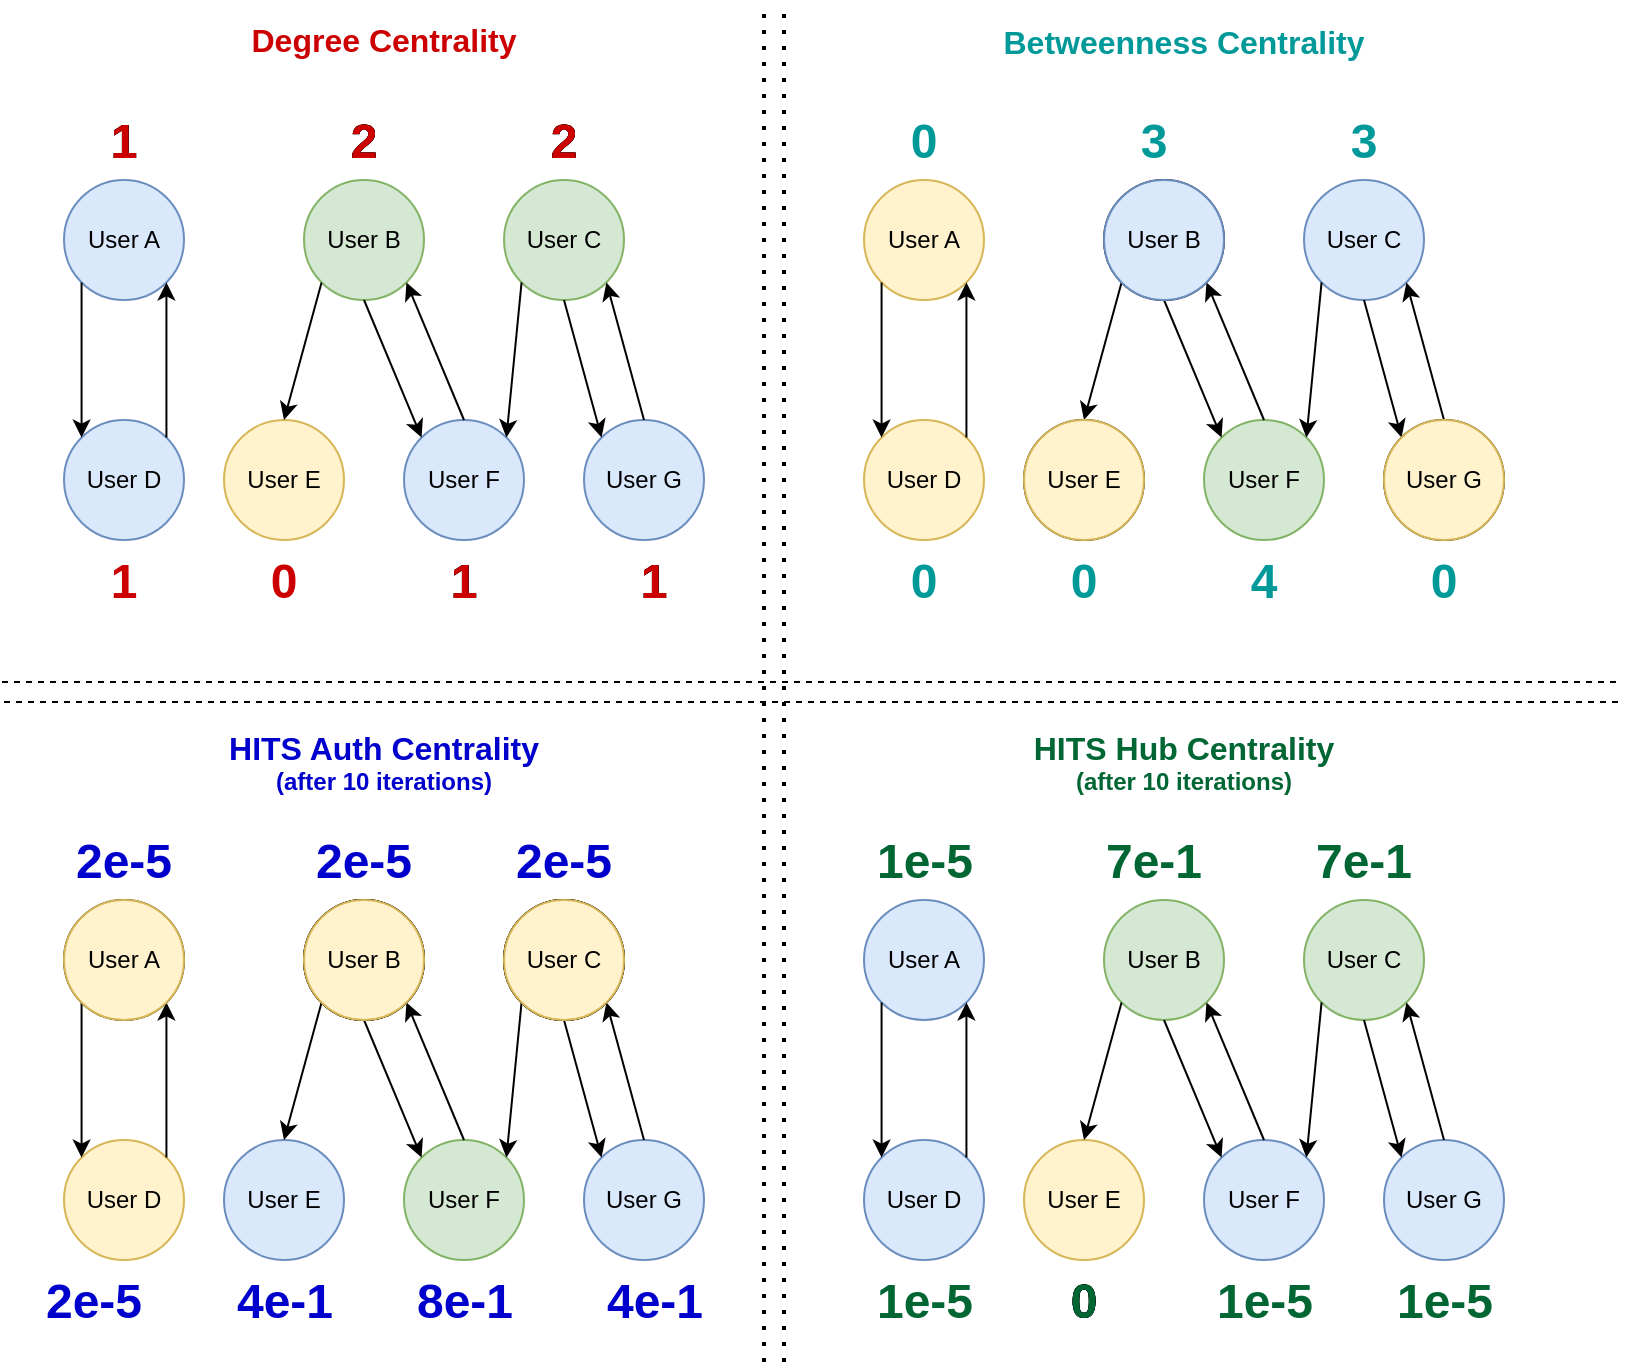 <mxfile version="14.8.0" type="device"><diagram id="LNhCiAGq2ppyhqb8WuKf" name="Page-1"><mxGraphModel dx="1422" dy="914" grid="1" gridSize="10" guides="1" tooltips="1" connect="1" arrows="1" fold="1" page="1" pageScale="1" pageWidth="827" pageHeight="1169" math="0" shadow="0"><root><mxCell id="0"/><mxCell id="1" parent="0"/><mxCell id="oBkDzUfSmGFX0_9aZEqs-2" value="User A" style="ellipse;whiteSpace=wrap;html=1;aspect=fixed;fillColor=#dae8fc;strokeColor=#6c8ebf;" vertex="1" parent="1"><mxGeometry x="40" y="99" width="60" height="60" as="geometry"/></mxCell><mxCell id="oBkDzUfSmGFX0_9aZEqs-4" value="User D" style="ellipse;whiteSpace=wrap;html=1;aspect=fixed;fillColor=#dae8fc;strokeColor=#6c8ebf;" vertex="1" parent="1"><mxGeometry x="40" y="219" width="60" height="60" as="geometry"/></mxCell><mxCell id="oBkDzUfSmGFX0_9aZEqs-6" value="User B" style="ellipse;whiteSpace=wrap;html=1;aspect=fixed;fillColor=#d5e8d4;strokeColor=#82b366;" vertex="1" parent="1"><mxGeometry x="160" y="99" width="60" height="60" as="geometry"/></mxCell><mxCell id="oBkDzUfSmGFX0_9aZEqs-7" value="User C" style="ellipse;whiteSpace=wrap;html=1;aspect=fixed;fillColor=#d5e8d4;strokeColor=#82b366;" vertex="1" parent="1"><mxGeometry x="260" y="99" width="60" height="60" as="geometry"/></mxCell><mxCell id="oBkDzUfSmGFX0_9aZEqs-8" value="User E" style="ellipse;whiteSpace=wrap;html=1;aspect=fixed;fillColor=#fff2cc;strokeColor=#d6b656;" vertex="1" parent="1"><mxGeometry x="120" y="219" width="60" height="60" as="geometry"/></mxCell><mxCell id="oBkDzUfSmGFX0_9aZEqs-9" value="User F" style="ellipse;whiteSpace=wrap;html=1;aspect=fixed;fillColor=#dae8fc;strokeColor=#6c8ebf;" vertex="1" parent="1"><mxGeometry x="210" y="219" width="60" height="60" as="geometry"/></mxCell><mxCell id="oBkDzUfSmGFX0_9aZEqs-10" value="User G" style="ellipse;whiteSpace=wrap;html=1;aspect=fixed;fillColor=#dae8fc;strokeColor=#6c8ebf;" vertex="1" parent="1"><mxGeometry x="300" y="219" width="60" height="60" as="geometry"/></mxCell><mxCell id="oBkDzUfSmGFX0_9aZEqs-11" value="" style="endArrow=classic;html=1;exitX=0;exitY=1;exitDx=0;exitDy=0;entryX=0;entryY=0;entryDx=0;entryDy=0;" edge="1" parent="1" source="oBkDzUfSmGFX0_9aZEqs-2" target="oBkDzUfSmGFX0_9aZEqs-4"><mxGeometry width="50" height="50" relative="1" as="geometry"><mxPoint x="390" y="549" as="sourcePoint"/><mxPoint x="440" y="499" as="targetPoint"/></mxGeometry></mxCell><mxCell id="oBkDzUfSmGFX0_9aZEqs-12" value="" style="endArrow=classic;html=1;exitX=1;exitY=0;exitDx=0;exitDy=0;entryX=1;entryY=1;entryDx=0;entryDy=0;" edge="1" parent="1" source="oBkDzUfSmGFX0_9aZEqs-4" target="oBkDzUfSmGFX0_9aZEqs-2"><mxGeometry width="50" height="50" relative="1" as="geometry"><mxPoint x="390" y="549" as="sourcePoint"/><mxPoint x="440" y="499" as="targetPoint"/></mxGeometry></mxCell><mxCell id="oBkDzUfSmGFX0_9aZEqs-14" value="" style="endArrow=classic;html=1;exitX=0;exitY=1;exitDx=0;exitDy=0;entryX=0.5;entryY=0;entryDx=0;entryDy=0;" edge="1" parent="1" source="oBkDzUfSmGFX0_9aZEqs-6" target="oBkDzUfSmGFX0_9aZEqs-8"><mxGeometry width="50" height="50" relative="1" as="geometry"><mxPoint x="390" y="549" as="sourcePoint"/><mxPoint x="440" y="499" as="targetPoint"/></mxGeometry></mxCell><mxCell id="oBkDzUfSmGFX0_9aZEqs-18" value="" style="endArrow=classic;html=1;exitX=0.5;exitY=1;exitDx=0;exitDy=0;entryX=0;entryY=0;entryDx=0;entryDy=0;" edge="1" parent="1" source="oBkDzUfSmGFX0_9aZEqs-6" target="oBkDzUfSmGFX0_9aZEqs-9"><mxGeometry width="50" height="50" relative="1" as="geometry"><mxPoint x="228.787" y="170.213" as="sourcePoint"/><mxPoint x="200" y="239" as="targetPoint"/></mxGeometry></mxCell><mxCell id="oBkDzUfSmGFX0_9aZEqs-20" value="" style="endArrow=classic;html=1;exitX=0.5;exitY=0;exitDx=0;exitDy=0;entryX=1;entryY=1;entryDx=0;entryDy=0;" edge="1" parent="1" source="oBkDzUfSmGFX0_9aZEqs-9" target="oBkDzUfSmGFX0_9aZEqs-6"><mxGeometry width="50" height="50" relative="1" as="geometry"><mxPoint x="240" y="199" as="sourcePoint"/><mxPoint x="270" y="179" as="targetPoint"/></mxGeometry></mxCell><mxCell id="oBkDzUfSmGFX0_9aZEqs-21" value="" style="endArrow=classic;html=1;exitX=0.5;exitY=1;exitDx=0;exitDy=0;entryX=0;entryY=0;entryDx=0;entryDy=0;" edge="1" parent="1" source="oBkDzUfSmGFX0_9aZEqs-7" target="oBkDzUfSmGFX0_9aZEqs-10"><mxGeometry width="50" height="50" relative="1" as="geometry"><mxPoint x="250" y="169" as="sourcePoint"/><mxPoint x="390" y="219" as="targetPoint"/></mxGeometry></mxCell><mxCell id="oBkDzUfSmGFX0_9aZEqs-22" value="" style="endArrow=classic;html=1;exitX=0.5;exitY=0;exitDx=0;exitDy=0;entryX=1;entryY=1;entryDx=0;entryDy=0;" edge="1" parent="1" source="oBkDzUfSmGFX0_9aZEqs-10" target="oBkDzUfSmGFX0_9aZEqs-7"><mxGeometry width="50" height="50" relative="1" as="geometry"><mxPoint x="300" y="229" as="sourcePoint"/><mxPoint x="271.213" y="160.213" as="targetPoint"/></mxGeometry></mxCell><mxCell id="oBkDzUfSmGFX0_9aZEqs-23" value="" style="endArrow=classic;html=1;exitX=0;exitY=1;exitDx=0;exitDy=0;entryX=1;entryY=0;entryDx=0;entryDy=0;" edge="1" parent="1" source="oBkDzUfSmGFX0_9aZEqs-7" target="oBkDzUfSmGFX0_9aZEqs-9"><mxGeometry width="50" height="50" relative="1" as="geometry"><mxPoint x="228.787" y="160.213" as="sourcePoint"/><mxPoint x="190" y="229" as="targetPoint"/></mxGeometry></mxCell><mxCell id="oBkDzUfSmGFX0_9aZEqs-24" value="User A" style="ellipse;whiteSpace=wrap;html=1;aspect=fixed;fillColor=#fff2cc;strokeColor=#d6b656;" vertex="1" parent="1"><mxGeometry x="440" y="99" width="60" height="60" as="geometry"/></mxCell><mxCell id="oBkDzUfSmGFX0_9aZEqs-25" value="User D" style="ellipse;whiteSpace=wrap;html=1;aspect=fixed;fillColor=#fff2cc;strokeColor=#d6b656;" vertex="1" parent="1"><mxGeometry x="440" y="219" width="60" height="60" as="geometry"/></mxCell><mxCell id="oBkDzUfSmGFX0_9aZEqs-26" value="User B" style="ellipse;whiteSpace=wrap;html=1;aspect=fixed;" vertex="1" parent="1"><mxGeometry x="560" y="99" width="60" height="60" as="geometry"/></mxCell><mxCell id="oBkDzUfSmGFX0_9aZEqs-27" value="User C" style="ellipse;whiteSpace=wrap;html=1;aspect=fixed;fillColor=#dae8fc;strokeColor=#6c8ebf;" vertex="1" parent="1"><mxGeometry x="660" y="99" width="60" height="60" as="geometry"/></mxCell><mxCell id="oBkDzUfSmGFX0_9aZEqs-28" value="User E" style="ellipse;whiteSpace=wrap;html=1;aspect=fixed;" vertex="1" parent="1"><mxGeometry x="520" y="219" width="60" height="60" as="geometry"/></mxCell><mxCell id="oBkDzUfSmGFX0_9aZEqs-29" value="User F" style="ellipse;whiteSpace=wrap;html=1;aspect=fixed;fillColor=#d5e8d4;strokeColor=#82b366;" vertex="1" parent="1"><mxGeometry x="610" y="219" width="60" height="60" as="geometry"/></mxCell><mxCell id="oBkDzUfSmGFX0_9aZEqs-30" value="User G" style="ellipse;whiteSpace=wrap;html=1;aspect=fixed;" vertex="1" parent="1"><mxGeometry x="700" y="219" width="60" height="60" as="geometry"/></mxCell><mxCell id="oBkDzUfSmGFX0_9aZEqs-31" value="" style="endArrow=classic;html=1;exitX=0;exitY=1;exitDx=0;exitDy=0;entryX=0;entryY=0;entryDx=0;entryDy=0;" edge="1" parent="1" source="oBkDzUfSmGFX0_9aZEqs-24" target="oBkDzUfSmGFX0_9aZEqs-25"><mxGeometry width="50" height="50" relative="1" as="geometry"><mxPoint x="790" y="549" as="sourcePoint"/><mxPoint x="840" y="499" as="targetPoint"/></mxGeometry></mxCell><mxCell id="oBkDzUfSmGFX0_9aZEqs-32" value="" style="endArrow=classic;html=1;exitX=1;exitY=0;exitDx=0;exitDy=0;entryX=1;entryY=1;entryDx=0;entryDy=0;" edge="1" parent="1" source="oBkDzUfSmGFX0_9aZEqs-25" target="oBkDzUfSmGFX0_9aZEqs-24"><mxGeometry width="50" height="50" relative="1" as="geometry"><mxPoint x="790" y="549" as="sourcePoint"/><mxPoint x="840" y="499" as="targetPoint"/></mxGeometry></mxCell><mxCell id="oBkDzUfSmGFX0_9aZEqs-33" value="" style="endArrow=classic;html=1;exitX=0;exitY=1;exitDx=0;exitDy=0;entryX=0.5;entryY=0;entryDx=0;entryDy=0;" edge="1" parent="1" source="oBkDzUfSmGFX0_9aZEqs-26" target="oBkDzUfSmGFX0_9aZEqs-28"><mxGeometry width="50" height="50" relative="1" as="geometry"><mxPoint x="790" y="549" as="sourcePoint"/><mxPoint x="840" y="499" as="targetPoint"/></mxGeometry></mxCell><mxCell id="oBkDzUfSmGFX0_9aZEqs-34" value="" style="endArrow=classic;html=1;exitX=0.5;exitY=1;exitDx=0;exitDy=0;entryX=0;entryY=0;entryDx=0;entryDy=0;" edge="1" parent="1" source="oBkDzUfSmGFX0_9aZEqs-26" target="oBkDzUfSmGFX0_9aZEqs-29"><mxGeometry width="50" height="50" relative="1" as="geometry"><mxPoint x="628.787" y="170.213" as="sourcePoint"/><mxPoint x="600" y="239" as="targetPoint"/></mxGeometry></mxCell><mxCell id="oBkDzUfSmGFX0_9aZEqs-35" value="" style="endArrow=classic;html=1;exitX=0.5;exitY=0;exitDx=0;exitDy=0;entryX=1;entryY=1;entryDx=0;entryDy=0;" edge="1" parent="1" source="oBkDzUfSmGFX0_9aZEqs-29" target="oBkDzUfSmGFX0_9aZEqs-26"><mxGeometry width="50" height="50" relative="1" as="geometry"><mxPoint x="640" y="199" as="sourcePoint"/><mxPoint x="670" y="179" as="targetPoint"/></mxGeometry></mxCell><mxCell id="oBkDzUfSmGFX0_9aZEqs-36" value="" style="endArrow=classic;html=1;exitX=0.5;exitY=1;exitDx=0;exitDy=0;entryX=0;entryY=0;entryDx=0;entryDy=0;" edge="1" parent="1" source="oBkDzUfSmGFX0_9aZEqs-27" target="oBkDzUfSmGFX0_9aZEqs-30"><mxGeometry width="50" height="50" relative="1" as="geometry"><mxPoint x="650" y="169" as="sourcePoint"/><mxPoint x="790" y="219" as="targetPoint"/></mxGeometry></mxCell><mxCell id="oBkDzUfSmGFX0_9aZEqs-37" value="" style="endArrow=classic;html=1;exitX=0.5;exitY=0;exitDx=0;exitDy=0;entryX=1;entryY=1;entryDx=0;entryDy=0;" edge="1" parent="1" source="oBkDzUfSmGFX0_9aZEqs-30" target="oBkDzUfSmGFX0_9aZEqs-27"><mxGeometry width="50" height="50" relative="1" as="geometry"><mxPoint x="700" y="229" as="sourcePoint"/><mxPoint x="671.213" y="160.213" as="targetPoint"/></mxGeometry></mxCell><mxCell id="oBkDzUfSmGFX0_9aZEqs-38" value="" style="endArrow=classic;html=1;exitX=0;exitY=1;exitDx=0;exitDy=0;entryX=1;entryY=0;entryDx=0;entryDy=0;" edge="1" parent="1" source="oBkDzUfSmGFX0_9aZEqs-27" target="oBkDzUfSmGFX0_9aZEqs-29"><mxGeometry width="50" height="50" relative="1" as="geometry"><mxPoint x="628.787" y="160.213" as="sourcePoint"/><mxPoint x="590" y="229" as="targetPoint"/></mxGeometry></mxCell><mxCell id="oBkDzUfSmGFX0_9aZEqs-39" value="User A" style="ellipse;whiteSpace=wrap;html=1;aspect=fixed;" vertex="1" parent="1"><mxGeometry x="40" y="459" width="60" height="60" as="geometry"/></mxCell><mxCell id="oBkDzUfSmGFX0_9aZEqs-40" value="User D" style="ellipse;whiteSpace=wrap;html=1;aspect=fixed;fillColor=#fff2cc;strokeColor=#d6b656;" vertex="1" parent="1"><mxGeometry x="40" y="579" width="60" height="60" as="geometry"/></mxCell><mxCell id="oBkDzUfSmGFX0_9aZEqs-41" value="User B" style="ellipse;whiteSpace=wrap;html=1;aspect=fixed;" vertex="1" parent="1"><mxGeometry x="160" y="459" width="60" height="60" as="geometry"/></mxCell><mxCell id="oBkDzUfSmGFX0_9aZEqs-42" value="User C" style="ellipse;whiteSpace=wrap;html=1;aspect=fixed;" vertex="1" parent="1"><mxGeometry x="260" y="459" width="60" height="60" as="geometry"/></mxCell><mxCell id="oBkDzUfSmGFX0_9aZEqs-43" value="User E" style="ellipse;whiteSpace=wrap;html=1;aspect=fixed;fillColor=#dae8fc;strokeColor=#6c8ebf;" vertex="1" parent="1"><mxGeometry x="120" y="579" width="60" height="60" as="geometry"/></mxCell><mxCell id="oBkDzUfSmGFX0_9aZEqs-44" value="User F" style="ellipse;whiteSpace=wrap;html=1;aspect=fixed;fillColor=#d5e8d4;strokeColor=#82b366;" vertex="1" parent="1"><mxGeometry x="210" y="579" width="60" height="60" as="geometry"/></mxCell><mxCell id="oBkDzUfSmGFX0_9aZEqs-45" value="User G" style="ellipse;whiteSpace=wrap;html=1;aspect=fixed;fillColor=#dae8fc;strokeColor=#6c8ebf;" vertex="1" parent="1"><mxGeometry x="300" y="579" width="60" height="60" as="geometry"/></mxCell><mxCell id="oBkDzUfSmGFX0_9aZEqs-46" value="" style="endArrow=classic;html=1;exitX=0;exitY=1;exitDx=0;exitDy=0;entryX=0;entryY=0;entryDx=0;entryDy=0;" edge="1" parent="1" source="oBkDzUfSmGFX0_9aZEqs-39" target="oBkDzUfSmGFX0_9aZEqs-40"><mxGeometry width="50" height="50" relative="1" as="geometry"><mxPoint x="390" y="909" as="sourcePoint"/><mxPoint x="440" y="859" as="targetPoint"/></mxGeometry></mxCell><mxCell id="oBkDzUfSmGFX0_9aZEqs-47" value="" style="endArrow=classic;html=1;exitX=1;exitY=0;exitDx=0;exitDy=0;entryX=1;entryY=1;entryDx=0;entryDy=0;" edge="1" parent="1" source="oBkDzUfSmGFX0_9aZEqs-40" target="oBkDzUfSmGFX0_9aZEqs-39"><mxGeometry width="50" height="50" relative="1" as="geometry"><mxPoint x="390" y="909" as="sourcePoint"/><mxPoint x="440" y="859" as="targetPoint"/></mxGeometry></mxCell><mxCell id="oBkDzUfSmGFX0_9aZEqs-48" value="" style="endArrow=classic;html=1;exitX=0;exitY=1;exitDx=0;exitDy=0;entryX=0.5;entryY=0;entryDx=0;entryDy=0;" edge="1" parent="1" source="oBkDzUfSmGFX0_9aZEqs-41" target="oBkDzUfSmGFX0_9aZEqs-43"><mxGeometry width="50" height="50" relative="1" as="geometry"><mxPoint x="390" y="909" as="sourcePoint"/><mxPoint x="440" y="859" as="targetPoint"/></mxGeometry></mxCell><mxCell id="oBkDzUfSmGFX0_9aZEqs-49" value="" style="endArrow=classic;html=1;exitX=0.5;exitY=1;exitDx=0;exitDy=0;entryX=0;entryY=0;entryDx=0;entryDy=0;" edge="1" parent="1" source="oBkDzUfSmGFX0_9aZEqs-41" target="oBkDzUfSmGFX0_9aZEqs-44"><mxGeometry width="50" height="50" relative="1" as="geometry"><mxPoint x="228.787" y="530.213" as="sourcePoint"/><mxPoint x="200" y="599" as="targetPoint"/></mxGeometry></mxCell><mxCell id="oBkDzUfSmGFX0_9aZEqs-50" value="" style="endArrow=classic;html=1;exitX=0.5;exitY=0;exitDx=0;exitDy=0;entryX=1;entryY=1;entryDx=0;entryDy=0;" edge="1" parent="1" source="oBkDzUfSmGFX0_9aZEqs-44" target="oBkDzUfSmGFX0_9aZEqs-41"><mxGeometry width="50" height="50" relative="1" as="geometry"><mxPoint x="240" y="559" as="sourcePoint"/><mxPoint x="270" y="539" as="targetPoint"/></mxGeometry></mxCell><mxCell id="oBkDzUfSmGFX0_9aZEqs-51" value="" style="endArrow=classic;html=1;exitX=0.5;exitY=1;exitDx=0;exitDy=0;entryX=0;entryY=0;entryDx=0;entryDy=0;" edge="1" parent="1" source="oBkDzUfSmGFX0_9aZEqs-42" target="oBkDzUfSmGFX0_9aZEqs-45"><mxGeometry width="50" height="50" relative="1" as="geometry"><mxPoint x="250" y="529" as="sourcePoint"/><mxPoint x="390" y="579" as="targetPoint"/></mxGeometry></mxCell><mxCell id="oBkDzUfSmGFX0_9aZEqs-52" value="" style="endArrow=classic;html=1;exitX=0.5;exitY=0;exitDx=0;exitDy=0;entryX=1;entryY=1;entryDx=0;entryDy=0;" edge="1" parent="1" source="oBkDzUfSmGFX0_9aZEqs-45" target="oBkDzUfSmGFX0_9aZEqs-42"><mxGeometry width="50" height="50" relative="1" as="geometry"><mxPoint x="300" y="589" as="sourcePoint"/><mxPoint x="271.213" y="520.213" as="targetPoint"/></mxGeometry></mxCell><mxCell id="oBkDzUfSmGFX0_9aZEqs-53" value="" style="endArrow=classic;html=1;exitX=0;exitY=1;exitDx=0;exitDy=0;entryX=1;entryY=0;entryDx=0;entryDy=0;" edge="1" parent="1" source="oBkDzUfSmGFX0_9aZEqs-42" target="oBkDzUfSmGFX0_9aZEqs-44"><mxGeometry width="50" height="50" relative="1" as="geometry"><mxPoint x="228.787" y="520.213" as="sourcePoint"/><mxPoint x="190" y="589" as="targetPoint"/></mxGeometry></mxCell><mxCell id="oBkDzUfSmGFX0_9aZEqs-54" value="User A" style="ellipse;whiteSpace=wrap;html=1;aspect=fixed;fillColor=#dae8fc;strokeColor=#6c8ebf;" vertex="1" parent="1"><mxGeometry x="440" y="459" width="60" height="60" as="geometry"/></mxCell><mxCell id="oBkDzUfSmGFX0_9aZEqs-55" value="User D" style="ellipse;whiteSpace=wrap;html=1;aspect=fixed;fillColor=#dae8fc;strokeColor=#6c8ebf;" vertex="1" parent="1"><mxGeometry x="440" y="579" width="60" height="60" as="geometry"/></mxCell><mxCell id="oBkDzUfSmGFX0_9aZEqs-56" value="User B" style="ellipse;whiteSpace=wrap;html=1;aspect=fixed;fillColor=#d5e8d4;strokeColor=#82b366;" vertex="1" parent="1"><mxGeometry x="560" y="459" width="60" height="60" as="geometry"/></mxCell><mxCell id="oBkDzUfSmGFX0_9aZEqs-57" value="User C" style="ellipse;whiteSpace=wrap;html=1;aspect=fixed;fillColor=#d5e8d4;strokeColor=#82b366;" vertex="1" parent="1"><mxGeometry x="660" y="459" width="60" height="60" as="geometry"/></mxCell><mxCell id="oBkDzUfSmGFX0_9aZEqs-58" value="User E" style="ellipse;whiteSpace=wrap;html=1;aspect=fixed;fillColor=#fff2cc;strokeColor=#d6b656;" vertex="1" parent="1"><mxGeometry x="520" y="579" width="60" height="60" as="geometry"/></mxCell><mxCell id="oBkDzUfSmGFX0_9aZEqs-59" value="User F" style="ellipse;whiteSpace=wrap;html=1;aspect=fixed;fillColor=#dae8fc;strokeColor=#6c8ebf;" vertex="1" parent="1"><mxGeometry x="610" y="579" width="60" height="60" as="geometry"/></mxCell><mxCell id="oBkDzUfSmGFX0_9aZEqs-60" value="User G" style="ellipse;whiteSpace=wrap;html=1;aspect=fixed;fillColor=#dae8fc;strokeColor=#6c8ebf;" vertex="1" parent="1"><mxGeometry x="700" y="579" width="60" height="60" as="geometry"/></mxCell><mxCell id="oBkDzUfSmGFX0_9aZEqs-61" value="" style="endArrow=classic;html=1;exitX=0;exitY=1;exitDx=0;exitDy=0;entryX=0;entryY=0;entryDx=0;entryDy=0;" edge="1" parent="1" source="oBkDzUfSmGFX0_9aZEqs-54" target="oBkDzUfSmGFX0_9aZEqs-55"><mxGeometry width="50" height="50" relative="1" as="geometry"><mxPoint x="790" y="909" as="sourcePoint"/><mxPoint x="840" y="859" as="targetPoint"/></mxGeometry></mxCell><mxCell id="oBkDzUfSmGFX0_9aZEqs-62" value="" style="endArrow=classic;html=1;exitX=1;exitY=0;exitDx=0;exitDy=0;entryX=1;entryY=1;entryDx=0;entryDy=0;" edge="1" parent="1" source="oBkDzUfSmGFX0_9aZEqs-55" target="oBkDzUfSmGFX0_9aZEqs-54"><mxGeometry width="50" height="50" relative="1" as="geometry"><mxPoint x="790" y="909" as="sourcePoint"/><mxPoint x="840" y="859" as="targetPoint"/></mxGeometry></mxCell><mxCell id="oBkDzUfSmGFX0_9aZEqs-63" value="" style="endArrow=classic;html=1;exitX=0;exitY=1;exitDx=0;exitDy=0;entryX=0.5;entryY=0;entryDx=0;entryDy=0;" edge="1" parent="1" source="oBkDzUfSmGFX0_9aZEqs-56" target="oBkDzUfSmGFX0_9aZEqs-58"><mxGeometry width="50" height="50" relative="1" as="geometry"><mxPoint x="790" y="909" as="sourcePoint"/><mxPoint x="840" y="859" as="targetPoint"/></mxGeometry></mxCell><mxCell id="oBkDzUfSmGFX0_9aZEqs-64" value="" style="endArrow=classic;html=1;exitX=0.5;exitY=1;exitDx=0;exitDy=0;entryX=0;entryY=0;entryDx=0;entryDy=0;" edge="1" parent="1" source="oBkDzUfSmGFX0_9aZEqs-56" target="oBkDzUfSmGFX0_9aZEqs-59"><mxGeometry width="50" height="50" relative="1" as="geometry"><mxPoint x="628.787" y="530.213" as="sourcePoint"/><mxPoint x="600" y="599" as="targetPoint"/></mxGeometry></mxCell><mxCell id="oBkDzUfSmGFX0_9aZEqs-65" value="" style="endArrow=classic;html=1;exitX=0.5;exitY=0;exitDx=0;exitDy=0;entryX=1;entryY=1;entryDx=0;entryDy=0;" edge="1" parent="1" source="oBkDzUfSmGFX0_9aZEqs-59" target="oBkDzUfSmGFX0_9aZEqs-56"><mxGeometry width="50" height="50" relative="1" as="geometry"><mxPoint x="640" y="559" as="sourcePoint"/><mxPoint x="670" y="539" as="targetPoint"/></mxGeometry></mxCell><mxCell id="oBkDzUfSmGFX0_9aZEqs-66" value="" style="endArrow=classic;html=1;exitX=0.5;exitY=1;exitDx=0;exitDy=0;entryX=0;entryY=0;entryDx=0;entryDy=0;" edge="1" parent="1" source="oBkDzUfSmGFX0_9aZEqs-57" target="oBkDzUfSmGFX0_9aZEqs-60"><mxGeometry width="50" height="50" relative="1" as="geometry"><mxPoint x="650" y="529" as="sourcePoint"/><mxPoint x="790" y="579" as="targetPoint"/></mxGeometry></mxCell><mxCell id="oBkDzUfSmGFX0_9aZEqs-67" value="" style="endArrow=classic;html=1;exitX=0.5;exitY=0;exitDx=0;exitDy=0;entryX=1;entryY=1;entryDx=0;entryDy=0;" edge="1" parent="1" source="oBkDzUfSmGFX0_9aZEqs-60" target="oBkDzUfSmGFX0_9aZEqs-57"><mxGeometry width="50" height="50" relative="1" as="geometry"><mxPoint x="700" y="589" as="sourcePoint"/><mxPoint x="671.213" y="520.213" as="targetPoint"/></mxGeometry></mxCell><mxCell id="oBkDzUfSmGFX0_9aZEqs-68" value="" style="endArrow=classic;html=1;exitX=0;exitY=1;exitDx=0;exitDy=0;entryX=1;entryY=0;entryDx=0;entryDy=0;" edge="1" parent="1" source="oBkDzUfSmGFX0_9aZEqs-57" target="oBkDzUfSmGFX0_9aZEqs-59"><mxGeometry width="50" height="50" relative="1" as="geometry"><mxPoint x="628.787" y="520.213" as="sourcePoint"/><mxPoint x="590" y="589" as="targetPoint"/></mxGeometry></mxCell><mxCell id="oBkDzUfSmGFX0_9aZEqs-70" value="&lt;b&gt;&lt;font style=&quot;font-size: 16px&quot;&gt;Betweenness Centrality&lt;/font&gt;&lt;/b&gt;" style="text;html=1;strokeColor=none;fillColor=none;align=center;verticalAlign=middle;whiteSpace=wrap;rounded=0;fontColor=#009999;" vertex="1" parent="1"><mxGeometry x="440" y="20" width="320" height="20" as="geometry"/></mxCell><mxCell id="oBkDzUfSmGFX0_9aZEqs-71" value="&lt;b&gt;&lt;font&gt;&lt;span style=&quot;font-size: 16px&quot;&gt;HITS Auth Centrality&lt;/span&gt;&lt;br&gt;&lt;font style=&quot;font-size: 12px&quot;&gt;(after 10 iterations)&lt;/font&gt;&lt;br&gt;&lt;/font&gt;&lt;/b&gt;" style="text;html=1;strokeColor=none;fillColor=none;align=center;verticalAlign=middle;whiteSpace=wrap;rounded=0;fontColor=#0000CC;" vertex="1" parent="1"><mxGeometry x="40" y="370" width="320" height="40" as="geometry"/></mxCell><mxCell id="oBkDzUfSmGFX0_9aZEqs-72" value="&lt;b&gt;&lt;font&gt;&lt;span style=&quot;font-size: 16px&quot;&gt;HITS Hub Centrality&lt;/span&gt;&lt;br&gt;&lt;font style=&quot;font-size: 12px&quot;&gt;(after 10 iterations)&lt;/font&gt;&lt;br&gt;&lt;/font&gt;&lt;/b&gt;" style="text;html=1;strokeColor=none;fillColor=none;align=center;verticalAlign=middle;whiteSpace=wrap;rounded=0;fontColor=#006633;" vertex="1" parent="1"><mxGeometry x="440" y="370" width="320" height="40" as="geometry"/></mxCell><mxCell id="oBkDzUfSmGFX0_9aZEqs-73" value="1" style="text;html=1;strokeColor=none;fillColor=none;align=center;verticalAlign=middle;whiteSpace=wrap;rounded=0;fontSize=24;fontStyle=1" vertex="1" parent="1"><mxGeometry x="55" y="70" width="30" height="20" as="geometry"/></mxCell><mxCell id="oBkDzUfSmGFX0_9aZEqs-75" value="1" style="text;html=1;strokeColor=none;fillColor=none;align=center;verticalAlign=middle;whiteSpace=wrap;rounded=0;fontSize=24;fontStyle=1;fontColor=#CC0000;" vertex="1" parent="1"><mxGeometry x="55" y="290" width="30" height="20" as="geometry"/></mxCell><mxCell id="oBkDzUfSmGFX0_9aZEqs-76" value="1" style="text;html=1;strokeColor=none;fillColor=none;align=center;verticalAlign=middle;whiteSpace=wrap;rounded=0;fontSize=24;fontStyle=1" vertex="1" parent="1"><mxGeometry x="225" y="290" width="30" height="20" as="geometry"/></mxCell><mxCell id="oBkDzUfSmGFX0_9aZEqs-77" value="1" style="text;html=1;strokeColor=none;fillColor=none;align=center;verticalAlign=middle;whiteSpace=wrap;rounded=0;fontSize=24;fontStyle=1" vertex="1" parent="1"><mxGeometry x="320" y="290" width="30" height="20" as="geometry"/></mxCell><mxCell id="oBkDzUfSmGFX0_9aZEqs-78" value="0" style="text;html=1;strokeColor=none;fillColor=none;align=center;verticalAlign=middle;whiteSpace=wrap;rounded=0;fontSize=24;fontStyle=1;fontColor=#CC0000;" vertex="1" parent="1"><mxGeometry x="135" y="290" width="30" height="20" as="geometry"/></mxCell><mxCell id="oBkDzUfSmGFX0_9aZEqs-79" value="2" style="text;html=1;strokeColor=none;fillColor=none;align=center;verticalAlign=middle;whiteSpace=wrap;rounded=0;fontSize=24;fontStyle=1" vertex="1" parent="1"><mxGeometry x="175" y="70" width="30" height="20" as="geometry"/></mxCell><mxCell id="oBkDzUfSmGFX0_9aZEqs-80" value="2" style="text;html=1;strokeColor=none;fillColor=none;align=center;verticalAlign=middle;whiteSpace=wrap;rounded=0;fontSize=24;fontStyle=1" vertex="1" parent="1"><mxGeometry x="275" y="70" width="30" height="20" as="geometry"/></mxCell><mxCell id="oBkDzUfSmGFX0_9aZEqs-81" value="0" style="text;html=1;strokeColor=none;fillColor=none;align=center;verticalAlign=middle;whiteSpace=wrap;rounded=0;fontSize=24;fontStyle=1;fontColor=#009999;" vertex="1" parent="1"><mxGeometry x="455" y="290" width="30" height="20" as="geometry"/></mxCell><mxCell id="oBkDzUfSmGFX0_9aZEqs-82" value="0" style="text;html=1;strokeColor=none;fillColor=none;align=center;verticalAlign=middle;whiteSpace=wrap;rounded=0;fontSize=24;fontStyle=1;fontColor=#009999;" vertex="1" parent="1"><mxGeometry x="455" y="70" width="30" height="20" as="geometry"/></mxCell><mxCell id="oBkDzUfSmGFX0_9aZEqs-83" value="3" style="text;html=1;strokeColor=none;fillColor=none;align=center;verticalAlign=middle;whiteSpace=wrap;rounded=0;fontSize=24;fontStyle=1;fontColor=#009999;" vertex="1" parent="1"><mxGeometry x="570" y="70" width="30" height="20" as="geometry"/></mxCell><mxCell id="oBkDzUfSmGFX0_9aZEqs-84" value="3" style="text;html=1;strokeColor=none;fillColor=none;align=center;verticalAlign=middle;whiteSpace=wrap;rounded=0;fontSize=24;fontStyle=1;fontColor=#009999;" vertex="1" parent="1"><mxGeometry x="675" y="70" width="30" height="20" as="geometry"/></mxCell><mxCell id="oBkDzUfSmGFX0_9aZEqs-85" value="4" style="text;html=1;strokeColor=none;fillColor=none;align=center;verticalAlign=middle;whiteSpace=wrap;rounded=0;fontSize=24;fontStyle=1;fontColor=#009999;" vertex="1" parent="1"><mxGeometry x="625" y="290" width="30" height="20" as="geometry"/></mxCell><mxCell id="oBkDzUfSmGFX0_9aZEqs-86" value="0" style="text;html=1;strokeColor=none;fillColor=none;align=center;verticalAlign=middle;whiteSpace=wrap;rounded=0;fontSize=24;fontStyle=1;fontColor=#009999;" vertex="1" parent="1"><mxGeometry x="535" y="290" width="30" height="20" as="geometry"/></mxCell><mxCell id="oBkDzUfSmGFX0_9aZEqs-87" value="0" style="text;html=1;strokeColor=none;fillColor=none;align=center;verticalAlign=middle;whiteSpace=wrap;rounded=0;fontSize=24;fontStyle=1;fontColor=#009999;" vertex="1" parent="1"><mxGeometry x="715" y="290" width="30" height="20" as="geometry"/></mxCell><mxCell id="oBkDzUfSmGFX0_9aZEqs-88" value="2e-5" style="text;html=1;strokeColor=none;fillColor=none;align=center;verticalAlign=middle;whiteSpace=wrap;rounded=0;fontSize=24;fontStyle=1;fontColor=#0000CC;" vertex="1" parent="1"><mxGeometry x="25" y="430" width="90" height="20" as="geometry"/></mxCell><mxCell id="oBkDzUfSmGFX0_9aZEqs-91" value="4e-1" style="text;html=1;strokeColor=none;fillColor=none;align=center;verticalAlign=middle;whiteSpace=wrap;rounded=0;fontSize=24;fontStyle=1;fontColor=#0000CC;" vertex="1" parent="1"><mxGeometry x="102.5" y="650" width="95" height="20" as="geometry"/></mxCell><mxCell id="oBkDzUfSmGFX0_9aZEqs-96" value="1e-5" style="text;html=1;strokeColor=none;fillColor=none;align=center;verticalAlign=middle;whiteSpace=wrap;rounded=0;fontSize=24;fontStyle=1;fontColor=#006633;" vertex="1" parent="1"><mxGeometry x="432.5" y="430" width="75" height="20" as="geometry"/></mxCell><mxCell id="oBkDzUfSmGFX0_9aZEqs-97" value="0" style="text;html=1;strokeColor=none;fillColor=none;align=center;verticalAlign=middle;whiteSpace=wrap;rounded=0;fontSize=24;fontStyle=1" vertex="1" parent="1"><mxGeometry x="535" y="650" width="30" height="20" as="geometry"/></mxCell><mxCell id="oBkDzUfSmGFX0_9aZEqs-101" value="7e-1" style="text;html=1;strokeColor=none;fillColor=none;align=center;verticalAlign=middle;whiteSpace=wrap;rounded=0;fontSize=24;fontStyle=1;fontColor=#006633;" vertex="1" parent="1"><mxGeometry x="540" y="430" width="90" height="20" as="geometry"/></mxCell><mxCell id="oBkDzUfSmGFX0_9aZEqs-105" value="0" style="text;html=1;strokeColor=none;fillColor=none;align=center;verticalAlign=middle;whiteSpace=wrap;rounded=0;fontSize=24;fontStyle=1" vertex="1" parent="1"><mxGeometry x="535" y="650" width="30" height="20" as="geometry"/></mxCell><mxCell id="oBkDzUfSmGFX0_9aZEqs-109" value="0" style="text;html=1;strokeColor=none;fillColor=none;align=center;verticalAlign=middle;whiteSpace=wrap;rounded=0;fontSize=24;fontStyle=1" vertex="1" parent="1"><mxGeometry x="535" y="650" width="30" height="20" as="geometry"/></mxCell><mxCell id="oBkDzUfSmGFX0_9aZEqs-113" value="0" style="text;html=1;strokeColor=none;fillColor=none;align=center;verticalAlign=middle;whiteSpace=wrap;rounded=0;fontSize=24;fontStyle=1" vertex="1" parent="1"><mxGeometry x="535" y="650" width="30" height="20" as="geometry"/></mxCell><mxCell id="oBkDzUfSmGFX0_9aZEqs-117" value="0" style="text;html=1;strokeColor=none;fillColor=none;align=center;verticalAlign=middle;whiteSpace=wrap;rounded=0;fontSize=24;fontStyle=1;fontColor=#006633;" vertex="1" parent="1"><mxGeometry x="535" y="650" width="30" height="20" as="geometry"/></mxCell><mxCell id="oBkDzUfSmGFX0_9aZEqs-120" value="1" style="text;html=1;strokeColor=none;fillColor=none;align=center;verticalAlign=middle;whiteSpace=wrap;rounded=0;fontSize=24;fontStyle=1" vertex="1" parent="1"><mxGeometry x="55" y="70" width="30" height="20" as="geometry"/></mxCell><mxCell id="oBkDzUfSmGFX0_9aZEqs-121" value="2" style="text;html=1;strokeColor=none;fillColor=none;align=center;verticalAlign=middle;whiteSpace=wrap;rounded=0;fontSize=24;fontStyle=1" vertex="1" parent="1"><mxGeometry x="175" y="70" width="30" height="20" as="geometry"/></mxCell><mxCell id="oBkDzUfSmGFX0_9aZEqs-122" value="2" style="text;html=1;strokeColor=none;fillColor=none;align=center;verticalAlign=middle;whiteSpace=wrap;rounded=0;fontSize=24;fontStyle=1" vertex="1" parent="1"><mxGeometry x="275" y="70" width="30" height="20" as="geometry"/></mxCell><mxCell id="oBkDzUfSmGFX0_9aZEqs-123" value="1" style="text;html=1;strokeColor=none;fillColor=none;align=center;verticalAlign=middle;whiteSpace=wrap;rounded=0;fontSize=24;fontStyle=1" vertex="1" parent="1"><mxGeometry x="320" y="290" width="30" height="20" as="geometry"/></mxCell><mxCell id="oBkDzUfSmGFX0_9aZEqs-124" value="1" style="text;html=1;strokeColor=none;fillColor=none;align=center;verticalAlign=middle;whiteSpace=wrap;rounded=0;fontSize=24;fontStyle=1" vertex="1" parent="1"><mxGeometry x="225" y="290" width="30" height="20" as="geometry"/></mxCell><mxCell id="oBkDzUfSmGFX0_9aZEqs-126" value="1" style="text;html=1;strokeColor=none;fillColor=none;align=center;verticalAlign=middle;whiteSpace=wrap;rounded=0;fontSize=24;fontStyle=1" vertex="1" parent="1"><mxGeometry x="55" y="70" width="30" height="20" as="geometry"/></mxCell><mxCell id="oBkDzUfSmGFX0_9aZEqs-127" value="2" style="text;html=1;strokeColor=none;fillColor=none;align=center;verticalAlign=middle;whiteSpace=wrap;rounded=0;fontSize=24;fontStyle=1" vertex="1" parent="1"><mxGeometry x="175" y="70" width="30" height="20" as="geometry"/></mxCell><mxCell id="oBkDzUfSmGFX0_9aZEqs-128" value="2" style="text;html=1;strokeColor=none;fillColor=none;align=center;verticalAlign=middle;whiteSpace=wrap;rounded=0;fontSize=24;fontStyle=1" vertex="1" parent="1"><mxGeometry x="275" y="70" width="30" height="20" as="geometry"/></mxCell><mxCell id="oBkDzUfSmGFX0_9aZEqs-129" value="1" style="text;html=1;strokeColor=none;fillColor=none;align=center;verticalAlign=middle;whiteSpace=wrap;rounded=0;fontSize=24;fontStyle=1" vertex="1" parent="1"><mxGeometry x="320" y="290" width="30" height="20" as="geometry"/></mxCell><mxCell id="oBkDzUfSmGFX0_9aZEqs-130" value="1" style="text;html=1;strokeColor=none;fillColor=none;align=center;verticalAlign=middle;whiteSpace=wrap;rounded=0;fontSize=24;fontStyle=1" vertex="1" parent="1"><mxGeometry x="225" y="290" width="30" height="20" as="geometry"/></mxCell><mxCell id="oBkDzUfSmGFX0_9aZEqs-131" value="&lt;b&gt;&lt;font style=&quot;font-size: 16px&quot;&gt;Degree&amp;nbsp;Centrality&lt;/font&gt;&lt;/b&gt;" style="text;html=1;strokeColor=none;fillColor=none;align=center;verticalAlign=middle;whiteSpace=wrap;rounded=0;fontColor=#CC0000;" vertex="1" parent="1"><mxGeometry x="40" y="19" width="320" height="20" as="geometry"/></mxCell><mxCell id="oBkDzUfSmGFX0_9aZEqs-132" value="1" style="text;html=1;strokeColor=none;fillColor=none;align=center;verticalAlign=middle;whiteSpace=wrap;rounded=0;fontSize=24;fontStyle=1;fontColor=#CC0000;" vertex="1" parent="1"><mxGeometry x="55" y="70" width="30" height="20" as="geometry"/></mxCell><mxCell id="oBkDzUfSmGFX0_9aZEqs-133" value="2" style="text;html=1;strokeColor=none;fillColor=none;align=center;verticalAlign=middle;whiteSpace=wrap;rounded=0;fontSize=24;fontStyle=1;fontColor=#CC0000;" vertex="1" parent="1"><mxGeometry x="175" y="70" width="30" height="20" as="geometry"/></mxCell><mxCell id="oBkDzUfSmGFX0_9aZEqs-134" value="2" style="text;html=1;strokeColor=none;fillColor=none;align=center;verticalAlign=middle;whiteSpace=wrap;rounded=0;fontSize=24;fontStyle=1;fontColor=#CC0000;" vertex="1" parent="1"><mxGeometry x="275" y="70" width="30" height="20" as="geometry"/></mxCell><mxCell id="oBkDzUfSmGFX0_9aZEqs-135" value="1" style="text;html=1;strokeColor=none;fillColor=none;align=center;verticalAlign=middle;whiteSpace=wrap;rounded=0;fontSize=24;fontStyle=1;fontColor=#CC0000;" vertex="1" parent="1"><mxGeometry x="320" y="290" width="30" height="20" as="geometry"/></mxCell><mxCell id="oBkDzUfSmGFX0_9aZEqs-136" value="1" style="text;html=1;strokeColor=none;fillColor=none;align=center;verticalAlign=middle;whiteSpace=wrap;rounded=0;fontSize=24;fontStyle=1;fontColor=#CC0000;" vertex="1" parent="1"><mxGeometry x="225" y="290" width="30" height="20" as="geometry"/></mxCell><mxCell id="oBkDzUfSmGFX0_9aZEqs-138" value="" style="endArrow=none;dashed=1;html=1;fontSize=24;fontColor=#009999;" edge="1" parent="1"><mxGeometry width="50" height="50" relative="1" as="geometry"><mxPoint x="10" y="360" as="sourcePoint"/><mxPoint x="820" y="360" as="targetPoint"/></mxGeometry></mxCell><mxCell id="oBkDzUfSmGFX0_9aZEqs-139" value="" style="endArrow=none;dashed=1;html=1;fontSize=24;fontColor=#009999;" edge="1" parent="1"><mxGeometry width="50" height="50" relative="1" as="geometry"><mxPoint x="9" y="350" as="sourcePoint"/><mxPoint x="819" y="350" as="targetPoint"/></mxGeometry></mxCell><mxCell id="oBkDzUfSmGFX0_9aZEqs-140" value="" style="endArrow=none;dashed=1;html=1;dashPattern=1 3;strokeWidth=2;fontSize=24;fontColor=#009999;" edge="1" parent="1"><mxGeometry width="50" height="50" relative="1" as="geometry"><mxPoint x="390" y="690" as="sourcePoint"/><mxPoint x="390" y="10" as="targetPoint"/></mxGeometry></mxCell><mxCell id="oBkDzUfSmGFX0_9aZEqs-142" value="" style="endArrow=none;dashed=1;html=1;dashPattern=1 3;strokeWidth=2;fontSize=24;fontColor=#009999;" edge="1" parent="1"><mxGeometry width="50" height="50" relative="1" as="geometry"><mxPoint x="400" y="690" as="sourcePoint"/><mxPoint x="400" y="10" as="targetPoint"/></mxGeometry></mxCell><mxCell id="oBkDzUfSmGFX0_9aZEqs-143" value="2e-5" style="text;html=1;strokeColor=none;fillColor=none;align=center;verticalAlign=middle;whiteSpace=wrap;rounded=0;fontSize=24;fontStyle=1;fontColor=#0000CC;" vertex="1" parent="1"><mxGeometry x="10" y="650" width="90" height="20" as="geometry"/></mxCell><mxCell id="oBkDzUfSmGFX0_9aZEqs-144" value="2e-5" style="text;html=1;strokeColor=none;fillColor=none;align=center;verticalAlign=middle;whiteSpace=wrap;rounded=0;fontSize=24;fontStyle=1;fontColor=#0000CC;" vertex="1" parent="1"><mxGeometry x="145" y="430" width="90" height="20" as="geometry"/></mxCell><mxCell id="oBkDzUfSmGFX0_9aZEqs-145" value="2e-5" style="text;html=1;strokeColor=none;fillColor=none;align=center;verticalAlign=middle;whiteSpace=wrap;rounded=0;fontSize=24;fontStyle=1;fontColor=#0000CC;" vertex="1" parent="1"><mxGeometry x="245" y="430" width="90" height="20" as="geometry"/></mxCell><mxCell id="oBkDzUfSmGFX0_9aZEqs-146" value="8e-1" style="text;html=1;strokeColor=none;fillColor=none;align=center;verticalAlign=middle;whiteSpace=wrap;rounded=0;fontSize=24;fontStyle=1;fontColor=#0000CC;" vertex="1" parent="1"><mxGeometry x="192.5" y="650" width="95" height="20" as="geometry"/></mxCell><mxCell id="oBkDzUfSmGFX0_9aZEqs-147" value="4e-1" style="text;html=1;strokeColor=none;fillColor=none;align=center;verticalAlign=middle;whiteSpace=wrap;rounded=0;fontSize=24;fontStyle=1;fontColor=#0000CC;" vertex="1" parent="1"><mxGeometry x="287.5" y="650" width="95" height="20" as="geometry"/></mxCell><mxCell id="oBkDzUfSmGFX0_9aZEqs-150" value="7e-1" style="text;html=1;strokeColor=none;fillColor=none;align=center;verticalAlign=middle;whiteSpace=wrap;rounded=0;fontSize=24;fontStyle=1;fontColor=#006633;" vertex="1" parent="1"><mxGeometry x="645" y="430" width="90" height="20" as="geometry"/></mxCell><mxCell id="oBkDzUfSmGFX0_9aZEqs-151" value="1e-5" style="text;html=1;strokeColor=none;fillColor=none;align=center;verticalAlign=middle;whiteSpace=wrap;rounded=0;fontSize=24;fontStyle=1;fontColor=#006633;" vertex="1" parent="1"><mxGeometry x="432.5" y="650" width="75" height="20" as="geometry"/></mxCell><mxCell id="oBkDzUfSmGFX0_9aZEqs-152" value="1e-5" style="text;html=1;strokeColor=none;fillColor=none;align=center;verticalAlign=middle;whiteSpace=wrap;rounded=0;fontSize=24;fontStyle=1;fontColor=#006633;" vertex="1" parent="1"><mxGeometry x="692.5" y="650" width="75" height="20" as="geometry"/></mxCell><mxCell id="oBkDzUfSmGFX0_9aZEqs-153" value="1e-5" style="text;html=1;strokeColor=none;fillColor=none;align=center;verticalAlign=middle;whiteSpace=wrap;rounded=0;fontSize=24;fontStyle=1;fontColor=#006633;" vertex="1" parent="1"><mxGeometry x="602.5" y="650" width="75" height="20" as="geometry"/></mxCell><mxCell id="oBkDzUfSmGFX0_9aZEqs-154" value="User B" style="ellipse;whiteSpace=wrap;html=1;aspect=fixed;fillColor=#dae8fc;strokeColor=#6c8ebf;" vertex="1" parent="1"><mxGeometry x="560" y="99" width="60" height="60" as="geometry"/></mxCell><mxCell id="oBkDzUfSmGFX0_9aZEqs-155" value="User G" style="ellipse;whiteSpace=wrap;html=1;aspect=fixed;fillColor=#fff2cc;strokeColor=#d6b656;" vertex="1" parent="1"><mxGeometry x="700" y="219" width="60" height="60" as="geometry"/></mxCell><mxCell id="oBkDzUfSmGFX0_9aZEqs-156" value="User E" style="ellipse;whiteSpace=wrap;html=1;aspect=fixed;fillColor=#fff2cc;strokeColor=#d6b656;" vertex="1" parent="1"><mxGeometry x="520" y="219" width="60" height="60" as="geometry"/></mxCell><mxCell id="oBkDzUfSmGFX0_9aZEqs-157" value="User C" style="ellipse;whiteSpace=wrap;html=1;aspect=fixed;" vertex="1" parent="1"><mxGeometry x="260" y="459" width="60" height="60" as="geometry"/></mxCell><mxCell id="oBkDzUfSmGFX0_9aZEqs-158" value="User B" style="ellipse;whiteSpace=wrap;html=1;aspect=fixed;" vertex="1" parent="1"><mxGeometry x="160" y="459" width="60" height="60" as="geometry"/></mxCell><mxCell id="oBkDzUfSmGFX0_9aZEqs-159" value="User C" style="ellipse;whiteSpace=wrap;html=1;aspect=fixed;" vertex="1" parent="1"><mxGeometry x="260" y="459" width="60" height="60" as="geometry"/></mxCell><mxCell id="oBkDzUfSmGFX0_9aZEqs-160" value="User B" style="ellipse;whiteSpace=wrap;html=1;aspect=fixed;" vertex="1" parent="1"><mxGeometry x="160" y="459" width="60" height="60" as="geometry"/></mxCell><mxCell id="oBkDzUfSmGFX0_9aZEqs-161" value="User C" style="ellipse;whiteSpace=wrap;html=1;aspect=fixed;fillColor=#fff2cc;strokeColor=#d6b656;" vertex="1" parent="1"><mxGeometry x="260" y="459" width="60" height="60" as="geometry"/></mxCell><mxCell id="oBkDzUfSmGFX0_9aZEqs-162" value="User B" style="ellipse;whiteSpace=wrap;html=1;aspect=fixed;fillColor=#fff2cc;strokeColor=#d6b656;" vertex="1" parent="1"><mxGeometry x="160" y="459" width="60" height="60" as="geometry"/></mxCell><mxCell id="oBkDzUfSmGFX0_9aZEqs-163" value="User A" style="ellipse;whiteSpace=wrap;html=1;aspect=fixed;fillColor=#fff2cc;strokeColor=#d6b656;" vertex="1" parent="1"><mxGeometry x="40" y="459" width="60" height="60" as="geometry"/></mxCell></root></mxGraphModel></diagram></mxfile>
